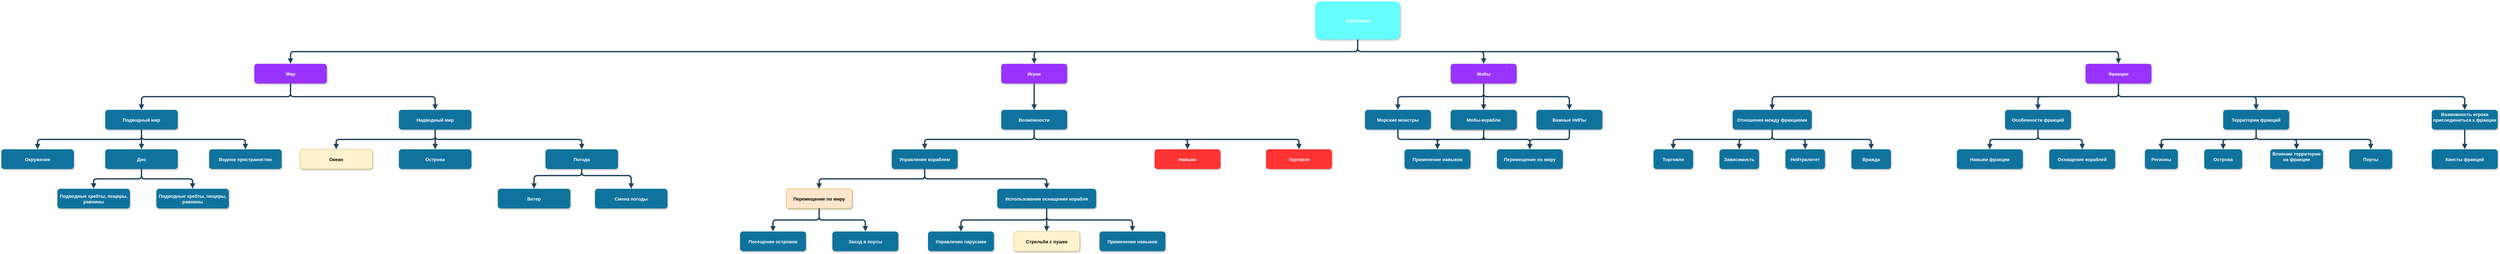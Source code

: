 <mxfile version="10.8.9" type="device"><diagram name="Page-1" id="97916047-d0de-89f5-080d-49f4d83e522f"><mxGraphModel dx="5156" dy="1134" grid="1" gridSize="10" guides="1" tooltips="1" connect="1" arrows="1" fold="1" page="1" pageScale="1.5" pageWidth="1169" pageHeight="827" background="#ffffff" math="0" shadow="0"><root><mxCell id="0"/><mxCell id="1" parent="0"/><mxCell id="2" value="Кораблики" style="rounded=1;fillColor=#66FFFF;strokeColor=none;shadow=1;gradientColor=none;fontStyle=1;fontColor=#FFFFFF;fontSize=14;" parent="1" vertex="1"><mxGeometry x="1624" y="150" width="258" height="116" as="geometry"/></mxCell><mxCell id="3" value="Мир" style="rounded=1;fillColor=#9933FF;strokeColor=none;shadow=1;gradientColor=none;fontStyle=1;fontColor=#FFFFFF;fontSize=14;" parent="1" vertex="1"><mxGeometry x="-1593" y="340" width="220" height="60" as="geometry"/></mxCell><mxCell id="29" value="" style="edgeStyle=elbowEdgeStyle;elbow=vertical;strokeWidth=4;endArrow=block;endFill=1;fontStyle=1;strokeColor=#23445D;" parent="1" source="2" target="3" edge="1"><mxGeometry x="22" y="165.5" width="100" height="100" as="geometry"><mxPoint x="22" y="265.5" as="sourcePoint"/><mxPoint x="122" y="165.5" as="targetPoint"/></mxGeometry></mxCell><mxCell id="tmNANaz0rcg3MCQRYAht-57" value="Острова" style="rounded=1;fillColor=#10739E;strokeColor=none;shadow=1;gradientColor=none;fontStyle=1;fontColor=#FFFFFF;fontSize=14;" parent="1" vertex="1"><mxGeometry x="-1154.5" y="600" width="220" height="60" as="geometry"/></mxCell><mxCell id="tmNANaz0rcg3MCQRYAht-59" value="" style="edgeStyle=elbowEdgeStyle;elbow=vertical;strokeWidth=4;endArrow=block;endFill=1;fontStyle=1;strokeColor=#23445D;entryX=0.5;entryY=0;entryDx=0;entryDy=0;exitX=0.5;exitY=1;exitDx=0;exitDy=0;" parent="1" source="3" target="tmNANaz0rcg3MCQRYAht-60" edge="1"><mxGeometry x="-1714.5" y="95.5" width="100" height="100" as="geometry"><mxPoint x="-964.5" y="195.5" as="sourcePoint"/><mxPoint x="-1484.765" y="480.294" as="targetPoint"/></mxGeometry></mxCell><mxCell id="tmNANaz0rcg3MCQRYAht-60" value="Подводный мир" style="rounded=1;fillColor=#10739E;strokeColor=none;shadow=1;gradientColor=none;fontStyle=1;fontColor=#FFFFFF;fontSize=14;" parent="1" vertex="1"><mxGeometry x="-2045" y="480" width="220" height="60" as="geometry"/></mxCell><mxCell id="tmNANaz0rcg3MCQRYAht-61" value="Надводный мир" style="rounded=1;fillColor=#10739E;strokeColor=none;shadow=1;gradientColor=none;fontStyle=1;fontColor=#FFFFFF;fontSize=14;" parent="1" vertex="1"><mxGeometry x="-1154.5" y="480" width="220" height="60" as="geometry"/></mxCell><mxCell id="tmNANaz0rcg3MCQRYAht-62" value="" style="edgeStyle=elbowEdgeStyle;elbow=vertical;strokeWidth=4;endArrow=block;endFill=1;fontStyle=1;strokeColor=#23445D;entryX=0.5;entryY=0;entryDx=0;entryDy=0;exitX=0.5;exitY=1;exitDx=0;exitDy=0;" parent="1" source="3" target="tmNANaz0rcg3MCQRYAht-61" edge="1"><mxGeometry x="-1704.5" y="105.5" width="100" height="100" as="geometry"><mxPoint x="-1024.176" y="415" as="sourcePoint"/><mxPoint x="-1484.176" y="490.294" as="targetPoint"/></mxGeometry></mxCell><mxCell id="tmNANaz0rcg3MCQRYAht-63" value="" style="edgeStyle=elbowEdgeStyle;elbow=vertical;strokeWidth=4;endArrow=block;endFill=1;fontStyle=1;strokeColor=#23445D;entryX=0.5;entryY=0;entryDx=0;entryDy=0;exitX=0.5;exitY=1;exitDx=0;exitDy=0;" parent="1" source="tmNANaz0rcg3MCQRYAht-61" target="tmNANaz0rcg3MCQRYAht-57" edge="1"><mxGeometry x="-1694.5" y="115.5" width="100" height="100" as="geometry"><mxPoint x="-1204.5" y="540" as="sourcePoint"/><mxPoint x="-1474.176" y="500.294" as="targetPoint"/></mxGeometry></mxCell><mxCell id="tmNANaz0rcg3MCQRYAht-64" value="" style="edgeStyle=elbowEdgeStyle;elbow=vertical;strokeWidth=4;endArrow=block;endFill=1;fontStyle=1;strokeColor=#23445D;entryX=0.5;entryY=0;entryDx=0;entryDy=0;exitX=0.5;exitY=1;exitDx=0;exitDy=0;" parent="1" source="tmNANaz0rcg3MCQRYAht-61" target="tmNANaz0rcg3MCQRYAht-65" edge="1"><mxGeometry x="-1694.5" y="115.5" width="100" height="100" as="geometry"><mxPoint x="-1204.5" y="540" as="sourcePoint"/><mxPoint x="-1424.5" y="570" as="targetPoint"/></mxGeometry></mxCell><mxCell id="tmNANaz0rcg3MCQRYAht-65" value="Океан" style="rounded=1;fillColor=#fff2cc;strokeColor=#d6b656;shadow=1;fontStyle=1;fontSize=14;" parent="1" vertex="1"><mxGeometry x="-1454.5" y="600" width="220" height="60" as="geometry"/></mxCell><mxCell id="tmNANaz0rcg3MCQRYAht-66" value="Дно" style="rounded=1;fillColor=#10739E;strokeColor=none;shadow=1;gradientColor=none;fontStyle=1;fontColor=#FFFFFF;fontSize=14;" parent="1" vertex="1"><mxGeometry x="-2045" y="600" width="220" height="60" as="geometry"/></mxCell><mxCell id="tmNANaz0rcg3MCQRYAht-68" value="" style="edgeStyle=elbowEdgeStyle;elbow=vertical;strokeWidth=4;endArrow=block;endFill=1;fontStyle=1;strokeColor=#23445D;entryX=0.5;entryY=0;entryDx=0;entryDy=0;exitX=0.5;exitY=1;exitDx=0;exitDy=0;" parent="1" source="tmNANaz0rcg3MCQRYAht-60" target="tmNANaz0rcg3MCQRYAht-66" edge="1"><mxGeometry x="-2131" y="110.5" width="100" height="100" as="geometry"><mxPoint x="-1781" y="540" as="sourcePoint"/><mxPoint x="-1780.643" y="595.286" as="targetPoint"/></mxGeometry></mxCell><mxCell id="tmNANaz0rcg3MCQRYAht-70" value="Водное пространоство" style="rounded=1;fillColor=#10739E;strokeColor=none;shadow=1;gradientColor=none;fontStyle=1;fontColor=#FFFFFF;fontSize=14;" parent="1" vertex="1"><mxGeometry x="-1730" y="600" width="220" height="60" as="geometry"/></mxCell><mxCell id="tmNANaz0rcg3MCQRYAht-71" value="" style="edgeStyle=elbowEdgeStyle;elbow=vertical;strokeWidth=4;endArrow=block;endFill=1;fontStyle=1;strokeColor=#23445D;entryX=0.5;entryY=0;entryDx=0;entryDy=0;exitX=0.5;exitY=1;exitDx=0;exitDy=0;" parent="1" source="tmNANaz0rcg3MCQRYAht-60" target="tmNANaz0rcg3MCQRYAht-70" edge="1"><mxGeometry x="-1841" y="120.5" width="100" height="100" as="geometry"><mxPoint x="-1770" y="540" as="sourcePoint"/><mxPoint x="-1490.643" y="605.286" as="targetPoint"/></mxGeometry></mxCell><mxCell id="tmNANaz0rcg3MCQRYAht-72" value="Окружение" style="rounded=1;fillColor=#10739E;strokeColor=none;shadow=1;gradientColor=none;fontStyle=1;fontColor=#FFFFFF;fontSize=14;" parent="1" vertex="1"><mxGeometry x="-2360" y="600" width="220" height="60" as="geometry"/></mxCell><mxCell id="tmNANaz0rcg3MCQRYAht-73" value="" style="edgeStyle=elbowEdgeStyle;elbow=vertical;strokeWidth=4;endArrow=block;endFill=1;fontStyle=1;strokeColor=#23445D;entryX=0.5;entryY=0;entryDx=0;entryDy=0;exitX=0.5;exitY=1;exitDx=0;exitDy=0;" parent="1" source="tmNANaz0rcg3MCQRYAht-60" target="tmNANaz0rcg3MCQRYAht-72" edge="1"><mxGeometry x="-2471" y="110.5" width="100" height="100" as="geometry"><mxPoint x="-2109.5" y="540" as="sourcePoint"/><mxPoint x="-2120.643" y="595.286" as="targetPoint"/></mxGeometry></mxCell><mxCell id="tmNANaz0rcg3MCQRYAht-74" value="&#10;Подводные хребты, пещеры, &#10;равнины&#10;" style="rounded=1;fillColor=#10739E;strokeColor=none;shadow=1;gradientColor=none;fontStyle=1;fontColor=#FFFFFF;fontSize=14;" parent="1" vertex="1"><mxGeometry x="-2190" y="720" width="220" height="60" as="geometry"/></mxCell><mxCell id="tmNANaz0rcg3MCQRYAht-75" value="" style="edgeStyle=elbowEdgeStyle;elbow=vertical;strokeWidth=4;endArrow=block;endFill=1;fontStyle=1;strokeColor=#23445D;entryX=0.5;entryY=0;entryDx=0;entryDy=0;exitX=0.5;exitY=1;exitDx=0;exitDy=0;" parent="1" source="tmNANaz0rcg3MCQRYAht-66" target="tmNANaz0rcg3MCQRYAht-74" edge="1"><mxGeometry x="-2251" y="281" width="100" height="100" as="geometry"><mxPoint x="-1889.667" y="710.167" as="sourcePoint"/><mxPoint x="-1900.643" y="765.786" as="targetPoint"/></mxGeometry></mxCell><mxCell id="M_4XdO7zj2AlP0j6ak5I-36" value="Погода" style="rounded=1;fillColor=#10739E;strokeColor=none;shadow=1;gradientColor=none;fontStyle=1;fontColor=#FFFFFF;fontSize=14;" parent="1" vertex="1"><mxGeometry x="-710" y="600" width="220" height="60" as="geometry"/></mxCell><mxCell id="M_4XdO7zj2AlP0j6ak5I-37" value="" style="edgeStyle=elbowEdgeStyle;elbow=vertical;strokeWidth=4;endArrow=block;endFill=1;fontStyle=1;strokeColor=#23445D;exitX=0.5;exitY=1;exitDx=0;exitDy=0;entryX=0.5;entryY=0;entryDx=0;entryDy=0;" parent="1" source="tmNANaz0rcg3MCQRYAht-61" target="M_4XdO7zj2AlP0j6ak5I-36" edge="1"><mxGeometry x="-1025.5" y="-29.5" width="100" height="100" as="geometry"><mxPoint x="-1034.5" y="410" as="sourcePoint"/><mxPoint x="-694.5" y="570" as="targetPoint"/><Array as="points"><mxPoint x="-724.5" y="570"/></Array></mxGeometry></mxCell><mxCell id="M_4XdO7zj2AlP0j6ak5I-38" value="&#10;Подводные хребты, пещеры, &#10;равнины&#10;" style="rounded=1;fillColor=#10739E;strokeColor=none;shadow=1;gradientColor=none;fontStyle=1;fontColor=#FFFFFF;fontSize=14;" parent="1" vertex="1"><mxGeometry x="-1890" y="720" width="220" height="60" as="geometry"/></mxCell><mxCell id="M_4XdO7zj2AlP0j6ak5I-39" value="" style="edgeStyle=elbowEdgeStyle;elbow=vertical;strokeWidth=4;endArrow=block;endFill=1;fontStyle=1;strokeColor=#23445D;entryX=0.5;entryY=0;entryDx=0;entryDy=0;exitX=0.5;exitY=1;exitDx=0;exitDy=0;" parent="1" source="tmNANaz0rcg3MCQRYAht-66" target="M_4XdO7zj2AlP0j6ak5I-38" edge="1"><mxGeometry x="-2241" y="291" width="100" height="100" as="geometry"><mxPoint x="-1924.672" y="670.276" as="sourcePoint"/><mxPoint x="-2070.19" y="730.276" as="targetPoint"/></mxGeometry></mxCell><mxCell id="M_4XdO7zj2AlP0j6ak5I-41" value="Игрок" style="rounded=1;fillColor=#9933FF;strokeColor=none;shadow=1;gradientColor=none;fontStyle=1;fontColor=#FFFFFF;fontSize=14;" parent="1" vertex="1"><mxGeometry x="672" y="340" width="200" height="60" as="geometry"/></mxCell><mxCell id="M_4XdO7zj2AlP0j6ak5I-42" value="" style="edgeStyle=elbowEdgeStyle;elbow=vertical;strokeWidth=4;endArrow=block;endFill=1;fontStyle=1;strokeColor=#23445D;exitX=0.5;exitY=1;exitDx=0;exitDy=0;entryX=0.5;entryY=0;entryDx=0;entryDy=0;" parent="1" source="2" target="M_4XdO7zj2AlP0j6ak5I-41" edge="1"><mxGeometry x="450" y="-141.5" width="100" height="100" as="geometry"><mxPoint x="800.5" y="278" as="sourcePoint"/><mxPoint x="800" y="358" as="targetPoint"/></mxGeometry></mxCell><mxCell id="M_4XdO7zj2AlP0j6ak5I-43" value="Возможности" style="rounded=1;fillColor=#10739E;strokeColor=none;shadow=1;gradientColor=none;fontStyle=1;fontColor=#FFFFFF;fontSize=14;" parent="1" vertex="1"><mxGeometry x="672" y="480" width="200" height="60" as="geometry"/></mxCell><mxCell id="M_4XdO7zj2AlP0j6ak5I-44" value="" style="edgeStyle=elbowEdgeStyle;elbow=vertical;strokeWidth=4;endArrow=block;endFill=1;fontStyle=1;strokeColor=#23445D;exitX=0.5;exitY=1;exitDx=0;exitDy=0;entryX=0.5;entryY=0;entryDx=0;entryDy=0;" parent="1" source="M_4XdO7zj2AlP0j6ak5I-41" target="M_4XdO7zj2AlP0j6ak5I-43" edge="1"><mxGeometry x="420.5" y="30.5" width="100" height="100" as="geometry"><mxPoint x="771" y="450" as="sourcePoint"/><mxPoint x="770.5" y="530" as="targetPoint"/></mxGeometry></mxCell><mxCell id="M_4XdO7zj2AlP0j6ak5I-45" value="Управление кораблем" style="rounded=1;fillColor=#10739E;strokeColor=none;shadow=1;gradientColor=none;fontStyle=1;fontColor=#FFFFFF;fontSize=14;" parent="1" vertex="1"><mxGeometry x="340" y="600" width="200" height="60" as="geometry"/></mxCell><mxCell id="M_4XdO7zj2AlP0j6ak5I-46" value="" style="edgeStyle=elbowEdgeStyle;elbow=vertical;strokeWidth=4;endArrow=block;endFill=1;fontStyle=1;strokeColor=#23445D;exitX=0.5;exitY=1;exitDx=0;exitDy=0;entryX=0.5;entryY=0;entryDx=0;entryDy=0;" parent="1" source="M_4XdO7zj2AlP0j6ak5I-43" target="M_4XdO7zj2AlP0j6ak5I-45" edge="1"><mxGeometry x="430.5" y="40.5" width="100" height="100" as="geometry"><mxPoint x="782.029" y="410.118" as="sourcePoint"/><mxPoint x="482.029" y="490.118" as="targetPoint"/></mxGeometry></mxCell><mxCell id="M_4XdO7zj2AlP0j6ak5I-47" value="Перемещение по миру" style="rounded=1;fillColor=#ffe6cc;strokeColor=#d79b00;shadow=1;fontStyle=1;fontSize=14;" parent="1" vertex="1"><mxGeometry x="20" y="720" width="200" height="60" as="geometry"/></mxCell><mxCell id="M_4XdO7zj2AlP0j6ak5I-48" value="" style="edgeStyle=elbowEdgeStyle;elbow=vertical;strokeWidth=4;endArrow=block;endFill=1;fontStyle=1;strokeColor=#23445D;exitX=0.5;exitY=1;exitDx=0;exitDy=0;entryX=0.5;entryY=0;entryDx=0;entryDy=0;" parent="1" source="M_4XdO7zj2AlP0j6ak5I-45" target="M_4XdO7zj2AlP0j6ak5I-47" edge="1"><mxGeometry x="440.5" y="50.5" width="100" height="100" as="geometry"><mxPoint x="482.029" y="550.118" as="sourcePoint"/><mxPoint x="482.029" y="610.118" as="targetPoint"/></mxGeometry></mxCell><mxCell id="M_4XdO7zj2AlP0j6ak5I-49" value="" style="edgeStyle=elbowEdgeStyle;elbow=vertical;strokeWidth=4;endArrow=block;endFill=1;fontStyle=1;strokeColor=#23445D;exitX=0.5;exitY=1;exitDx=0;exitDy=0;entryX=0.5;entryY=0;entryDx=0;entryDy=0;" parent="1" source="M_4XdO7zj2AlP0j6ak5I-45" target="M_4XdO7zj2AlP0j6ak5I-50" edge="1"><mxGeometry x="727.5" y="20.5" width="100" height="100" as="geometry"><mxPoint x="759.5" y="630" as="sourcePoint"/><mxPoint x="759.5" y="690" as="targetPoint"/></mxGeometry></mxCell><mxCell id="M_4XdO7zj2AlP0j6ak5I-50" value="Использование оснащения корабля" style="rounded=1;fillColor=#10739E;strokeColor=none;shadow=1;gradientColor=none;fontStyle=1;fontColor=#FFFFFF;fontSize=14;" parent="1" vertex="1"><mxGeometry x="660" y="720" width="300" height="60" as="geometry"/></mxCell><mxCell id="M_4XdO7zj2AlP0j6ak5I-51" value="Стрельба с пушек" style="rounded=1;fillColor=#fff2cc;strokeColor=#d6b656;shadow=1;fontStyle=1;fontSize=14;" parent="1" vertex="1"><mxGeometry x="710" y="850" width="200" height="60" as="geometry"/></mxCell><mxCell id="M_4XdO7zj2AlP0j6ak5I-52" value="" style="edgeStyle=elbowEdgeStyle;elbow=vertical;strokeWidth=4;endArrow=block;endFill=1;fontStyle=1;strokeColor=#23445D;exitX=0.5;exitY=1;exitDx=0;exitDy=0;entryX=0.5;entryY=0;entryDx=0;entryDy=0;" parent="1" source="M_4XdO7zj2AlP0j6ak5I-50" target="M_4XdO7zj2AlP0j6ak5I-51" edge="1"><mxGeometry x="768.5" y="170" width="100" height="100" as="geometry"><mxPoint x="799.879" y="779.776" as="sourcePoint"/><mxPoint x="799.879" y="839.776" as="targetPoint"/></mxGeometry></mxCell><mxCell id="M_4XdO7zj2AlP0j6ak5I-53" value="Управление парусами" style="rounded=1;fillColor=#10739E;strokeColor=none;shadow=1;gradientColor=none;fontStyle=1;fontColor=#FFFFFF;fontSize=14;" parent="1" vertex="1"><mxGeometry x="450" y="850" width="200" height="60" as="geometry"/></mxCell><mxCell id="M_4XdO7zj2AlP0j6ak5I-54" value="Применение навыков" style="rounded=1;fillColor=#10739E;strokeColor=none;shadow=1;gradientColor=none;fontStyle=1;fontColor=#FFFFFF;fontSize=14;" parent="1" vertex="1"><mxGeometry x="970" y="850" width="200" height="60" as="geometry"/></mxCell><mxCell id="M_4XdO7zj2AlP0j6ak5I-55" value="" style="edgeStyle=elbowEdgeStyle;elbow=vertical;strokeWidth=4;endArrow=block;endFill=1;fontStyle=1;strokeColor=#23445D;exitX=0.5;exitY=1;exitDx=0;exitDy=0;entryX=0.5;entryY=0;entryDx=0;entryDy=0;" parent="1" source="M_4XdO7zj2AlP0j6ak5I-50" target="M_4XdO7zj2AlP0j6ak5I-53" edge="1"><mxGeometry x="638" y="180" width="100" height="100" as="geometry"><mxPoint x="680" y="790" as="sourcePoint"/><mxPoint x="680" y="860" as="targetPoint"/></mxGeometry></mxCell><mxCell id="M_4XdO7zj2AlP0j6ak5I-56" value="" style="edgeStyle=elbowEdgeStyle;elbow=vertical;strokeWidth=4;endArrow=block;endFill=1;fontStyle=1;strokeColor=#23445D;exitX=0.5;exitY=1;exitDx=0;exitDy=0;entryX=0.5;entryY=0;entryDx=0;entryDy=0;" parent="1" source="M_4XdO7zj2AlP0j6ak5I-50" target="M_4XdO7zj2AlP0j6ak5I-54" edge="1"><mxGeometry x="648" y="190" width="100" height="100" as="geometry"><mxPoint x="820.5" y="790" as="sourcePoint"/><mxPoint x="560.5" y="860" as="targetPoint"/></mxGeometry></mxCell><mxCell id="M_4XdO7zj2AlP0j6ak5I-57" value="Посещение островов" style="rounded=1;fillColor=#10739E;strokeColor=none;shadow=1;gradientColor=none;fontStyle=1;fontColor=#FFFFFF;fontSize=14;" parent="1" vertex="1"><mxGeometry x="-120" y="850" width="200" height="60" as="geometry"/></mxCell><mxCell id="M_4XdO7zj2AlP0j6ak5I-58" value="Заход в порты" style="rounded=1;fillColor=#10739E;strokeColor=none;shadow=1;gradientColor=none;fontStyle=1;fontColor=#FFFFFF;fontSize=14;" parent="1" vertex="1"><mxGeometry x="160" y="850" width="200" height="60" as="geometry"/></mxCell><mxCell id="M_4XdO7zj2AlP0j6ak5I-59" value="" style="edgeStyle=elbowEdgeStyle;elbow=vertical;strokeWidth=4;endArrow=block;endFill=1;fontStyle=1;strokeColor=#23445D;exitX=0.5;exitY=1;exitDx=0;exitDy=0;entryX=0.5;entryY=0;entryDx=0;entryDy=0;" parent="1" source="M_4XdO7zj2AlP0j6ak5I-47" target="M_4XdO7zj2AlP0j6ak5I-57" edge="1"><mxGeometry x="-32.5" y="180.5" width="100" height="100" as="geometry"><mxPoint x="139.833" y="780.167" as="sourcePoint"/><mxPoint x="-120.167" y="850.167" as="targetPoint"/></mxGeometry></mxCell><mxCell id="M_4XdO7zj2AlP0j6ak5I-60" value="" style="edgeStyle=elbowEdgeStyle;elbow=vertical;strokeWidth=4;endArrow=block;endFill=1;fontStyle=1;strokeColor=#23445D;exitX=0.5;exitY=1;exitDx=0;exitDy=0;entryX=0.5;entryY=0;entryDx=0;entryDy=0;" parent="1" source="M_4XdO7zj2AlP0j6ak5I-47" target="M_4XdO7zj2AlP0j6ak5I-58" edge="1"><mxGeometry x="-22.5" y="190.5" width="100" height="100" as="geometry"><mxPoint x="130.333" y="789.667" as="sourcePoint"/><mxPoint x="-9.667" y="859.667" as="targetPoint"/></mxGeometry></mxCell><mxCell id="M_4XdO7zj2AlP0j6ak5I-61" value="Навыки" style="rounded=1;fillColor=#FF3333;strokeColor=none;shadow=1;gradientColor=none;fontStyle=1;fontColor=#FFFFFF;fontSize=14;" parent="1" vertex="1"><mxGeometry x="1137" y="600" width="200" height="60" as="geometry"/></mxCell><mxCell id="M_4XdO7zj2AlP0j6ak5I-62" value="" style="edgeStyle=elbowEdgeStyle;elbow=vertical;strokeWidth=4;endArrow=block;endFill=1;fontStyle=1;strokeColor=#23445D;entryX=0.5;entryY=0;entryDx=0;entryDy=0;exitX=0.5;exitY=1;exitDx=0;exitDy=0;" parent="1" source="M_4XdO7zj2AlP0j6ak5I-43" target="M_4XdO7zj2AlP0j6ak5I-61" edge="1"><mxGeometry x="430.5" y="40.5" width="100" height="100" as="geometry"><mxPoint x="770" y="400" as="sourcePoint"/><mxPoint x="1110" y="450" as="targetPoint"/></mxGeometry></mxCell><mxCell id="M_4XdO7zj2AlP0j6ak5I-63" value="Мобы" style="rounded=1;fillColor=#9933FF;strokeColor=none;shadow=1;gradientColor=none;fontStyle=1;fontColor=#FFFFFF;fontSize=14;" parent="1" vertex="1"><mxGeometry x="2035" y="340" width="200" height="60" as="geometry"/></mxCell><mxCell id="M_4XdO7zj2AlP0j6ak5I-67" value="Мобы" style="rounded=1;fillColor=#10739E;strokeColor=none;shadow=1;gradientColor=none;fontStyle=1;fontColor=#FFFFFF;fontSize=14;" parent="1" vertex="1"><mxGeometry x="2035" y="480" width="200" height="60" as="geometry"/></mxCell><mxCell id="M_4XdO7zj2AlP0j6ak5I-64" value="" style="edgeStyle=elbowEdgeStyle;elbow=vertical;strokeWidth=4;endArrow=block;endFill=1;fontStyle=1;strokeColor=#23445D;exitX=0.5;exitY=1;exitDx=0;exitDy=0;entryX=0.5;entryY=0;entryDx=0;entryDy=0;" parent="1" source="2" target="M_4XdO7zj2AlP0j6ak5I-63" edge="1"><mxGeometry x="1040" y="-89.5" width="100" height="100" as="geometry"><mxPoint x="1390.5" y="330" as="sourcePoint"/><mxPoint x="1390" y="410" as="targetPoint"/></mxGeometry></mxCell><mxCell id="M_4XdO7zj2AlP0j6ak5I-65" value="Мобы-корабли" style="rounded=1;fillColor=#10739E;strokeColor=none;shadow=1;gradientColor=none;fontStyle=1;fontColor=#FFFFFF;fontSize=14;" parent="1" vertex="1"><mxGeometry x="2035" y="480" width="200" height="60" as="geometry"/></mxCell><mxCell id="M_4XdO7zj2AlP0j6ak5I-66" value="" style="edgeStyle=elbowEdgeStyle;elbow=vertical;strokeWidth=4;endArrow=block;endFill=1;fontStyle=1;strokeColor=#23445D;entryX=0.5;entryY=0;entryDx=0;entryDy=0;exitX=0.5;exitY=1;exitDx=0;exitDy=0;" parent="1" source="M_4XdO7zj2AlP0j6ak5I-63" target="M_4XdO7zj2AlP0j6ak5I-65" edge="1"><mxGeometry x="1784" y="-19.5" width="100" height="100" as="geometry"><mxPoint x="2185" y="430" as="sourcePoint"/><mxPoint x="2134" y="480" as="targetPoint"/></mxGeometry></mxCell><mxCell id="M_4XdO7zj2AlP0j6ak5I-69" value="Морские монстры" style="rounded=1;fillColor=#10739E;strokeColor=none;shadow=1;gradientColor=none;fontStyle=1;fontColor=#FFFFFF;fontSize=14;" parent="1" vertex="1"><mxGeometry x="1775" y="480" width="200" height="60" as="geometry"/></mxCell><mxCell id="M_4XdO7zj2AlP0j6ak5I-70" value="" style="edgeStyle=elbowEdgeStyle;elbow=vertical;strokeWidth=4;endArrow=block;endFill=1;fontStyle=1;strokeColor=#23445D;entryX=0.5;entryY=0;entryDx=0;entryDy=0;exitX=0.5;exitY=1;exitDx=0;exitDy=0;" parent="1" source="M_4XdO7zj2AlP0j6ak5I-63" target="M_4XdO7zj2AlP0j6ak5I-69" edge="1"><mxGeometry x="1794" y="-9.5" width="100" height="100" as="geometry"><mxPoint x="2145.5" y="410" as="sourcePoint"/><mxPoint x="2145.5" y="490" as="targetPoint"/></mxGeometry></mxCell><mxCell id="M_4XdO7zj2AlP0j6ak5I-71" value="Важные НИПы" style="rounded=1;fillColor=#10739E;strokeColor=none;shadow=1;gradientColor=none;fontStyle=1;fontColor=#FFFFFF;fontSize=14;" parent="1" vertex="1"><mxGeometry x="2295" y="480" width="200" height="60" as="geometry"/></mxCell><mxCell id="M_4XdO7zj2AlP0j6ak5I-72" value="" style="edgeStyle=elbowEdgeStyle;elbow=vertical;strokeWidth=4;endArrow=block;endFill=1;fontStyle=1;strokeColor=#23445D;entryX=0.5;entryY=0;entryDx=0;entryDy=0;exitX=0.5;exitY=1;exitDx=0;exitDy=0;" parent="1" source="M_4XdO7zj2AlP0j6ak5I-63" target="M_4XdO7zj2AlP0j6ak5I-71" edge="1"><mxGeometry x="1794" y="-9.5" width="100" height="100" as="geometry"><mxPoint x="2145.5" y="410" as="sourcePoint"/><mxPoint x="2145.5" y="490" as="targetPoint"/></mxGeometry></mxCell><mxCell id="M_4XdO7zj2AlP0j6ak5I-76" value="Перемещение по миру" style="rounded=1;fillColor=#10739E;strokeColor=none;shadow=1;gradientColor=none;fontStyle=1;fontColor=#FFFFFF;fontSize=14;" parent="1" vertex="1"><mxGeometry x="2175" y="600" width="200" height="60" as="geometry"/></mxCell><mxCell id="M_4XdO7zj2AlP0j6ak5I-77" value="" style="edgeStyle=elbowEdgeStyle;elbow=vertical;strokeWidth=4;endArrow=block;endFill=1;fontStyle=1;strokeColor=#23445D;entryX=0.5;entryY=0;entryDx=0;entryDy=0;exitX=0.5;exitY=1;exitDx=0;exitDy=0;" parent="1" source="M_4XdO7zj2AlP0j6ak5I-65" target="M_4XdO7zj2AlP0j6ak5I-76" edge="1"><mxGeometry x="1763.5" y="141" width="100" height="100" as="geometry"><mxPoint x="2114.833" y="560.167" as="sourcePoint"/><mxPoint x="2114.833" y="640.167" as="targetPoint"/></mxGeometry></mxCell><mxCell id="M_4XdO7zj2AlP0j6ak5I-78" value="" style="edgeStyle=elbowEdgeStyle;elbow=vertical;strokeWidth=4;endArrow=block;endFill=1;fontStyle=1;strokeColor=#23445D;entryX=0.5;entryY=0;entryDx=0;entryDy=0;" parent="1" source="M_4XdO7zj2AlP0j6ak5I-71" target="M_4XdO7zj2AlP0j6ak5I-76" edge="1"><mxGeometry x="1773.5" y="151" width="100" height="100" as="geometry"><mxPoint x="2145.333" y="549.667" as="sourcePoint"/><mxPoint x="2275.333" y="609.667" as="targetPoint"/></mxGeometry></mxCell><mxCell id="M_4XdO7zj2AlP0j6ak5I-80" value="Применение навыков" style="rounded=1;fillColor=#10739E;strokeColor=none;shadow=1;gradientColor=none;fontStyle=1;fontColor=#FFFFFF;fontSize=14;" parent="1" vertex="1"><mxGeometry x="1895" y="600" width="200" height="60" as="geometry"/></mxCell><mxCell id="M_4XdO7zj2AlP0j6ak5I-81" value="" style="edgeStyle=elbowEdgeStyle;elbow=vertical;strokeWidth=4;endArrow=block;endFill=1;fontStyle=1;strokeColor=#23445D;entryX=0.5;entryY=0;entryDx=0;entryDy=0;exitX=0.5;exitY=1;exitDx=0;exitDy=0;" parent="1" source="M_4XdO7zj2AlP0j6ak5I-69" target="M_4XdO7zj2AlP0j6ak5I-80" edge="1"><mxGeometry x="1773.5" y="151" width="100" height="100" as="geometry"><mxPoint x="2145.333" y="549.667" as="sourcePoint"/><mxPoint x="2275.333" y="609.667" as="targetPoint"/></mxGeometry></mxCell><mxCell id="M_4XdO7zj2AlP0j6ak5I-82" value="" style="edgeStyle=elbowEdgeStyle;elbow=vertical;strokeWidth=4;endArrow=block;endFill=1;fontStyle=1;strokeColor=#23445D;exitX=0.5;exitY=1;exitDx=0;exitDy=0;entryX=0.5;entryY=0;entryDx=0;entryDy=0;" parent="1" source="M_4XdO7zj2AlP0j6ak5I-69" target="M_4XdO7zj2AlP0j6ak5I-76" edge="1"><mxGeometry x="1783.5" y="161" width="100" height="100" as="geometry"><mxPoint x="1785.333" y="549.667" as="sourcePoint"/><mxPoint x="1635" y="600.0" as="targetPoint"/></mxGeometry></mxCell><mxCell id="M_4XdO7zj2AlP0j6ak5I-83" value="Фракции" style="rounded=1;fillColor=#9933FF;strokeColor=none;shadow=1;gradientColor=none;fontStyle=1;fontColor=#FFFFFF;fontSize=14;" parent="1" vertex="1"><mxGeometry x="3960" y="340" width="200" height="60" as="geometry"/></mxCell><mxCell id="M_4XdO7zj2AlP0j6ak5I-84" value="Особенности фракций" style="rounded=1;fillColor=#10739E;strokeColor=none;shadow=1;gradientColor=none;fontStyle=1;fontColor=#FFFFFF;fontSize=14;" parent="1" vertex="1"><mxGeometry x="3716" y="480" width="200" height="60" as="geometry"/></mxCell><mxCell id="M_4XdO7zj2AlP0j6ak5I-85" value="" style="edgeStyle=elbowEdgeStyle;elbow=vertical;strokeWidth=4;endArrow=block;endFill=1;fontStyle=1;strokeColor=#23445D;entryX=0.5;entryY=0;entryDx=0;entryDy=0;exitX=0.5;exitY=1;exitDx=0;exitDy=0;" parent="1" source="M_4XdO7zj2AlP0j6ak5I-83" target="M_4XdO7zj2AlP0j6ak5I-84" edge="1"><mxGeometry x="3208.5" width="100" height="100" as="geometry"><mxPoint x="3549.857" y="409.786" as="sourcePoint"/><mxPoint x="3809.857" y="489.786" as="targetPoint"/></mxGeometry></mxCell><mxCell id="M_4XdO7zj2AlP0j6ak5I-86" value="Отношения между фракциями" style="rounded=1;fillColor=#10739E;strokeColor=none;shadow=1;gradientColor=none;fontStyle=1;fontColor=#FFFFFF;fontSize=14;" parent="1" vertex="1"><mxGeometry x="2890" y="480" width="240" height="60" as="geometry"/></mxCell><mxCell id="M_4XdO7zj2AlP0j6ak5I-87" value="" style="edgeStyle=elbowEdgeStyle;elbow=vertical;strokeWidth=4;endArrow=block;endFill=1;fontStyle=1;strokeColor=#23445D;entryX=0.5;entryY=0;entryDx=0;entryDy=0;exitX=0.5;exitY=1;exitDx=0;exitDy=0;" parent="1" source="M_4XdO7zj2AlP0j6ak5I-83" target="M_4XdO7zj2AlP0j6ak5I-86" edge="1"><mxGeometry x="3128" y="10.5" width="100" height="100" as="geometry"><mxPoint x="3529.833" y="410.167" as="sourcePoint"/><mxPoint x="3529.833" y="490.167" as="targetPoint"/></mxGeometry></mxCell><mxCell id="M_4XdO7zj2AlP0j6ak5I-88" value="Территории фракций" style="rounded=1;fillColor=#10739E;strokeColor=none;shadow=1;gradientColor=none;fontStyle=1;fontColor=#FFFFFF;fontSize=14;" parent="1" vertex="1"><mxGeometry x="4377.5" y="480" width="200" height="60" as="geometry"/></mxCell><mxCell id="M_4XdO7zj2AlP0j6ak5I-89" value="" style="edgeStyle=elbowEdgeStyle;elbow=vertical;strokeWidth=4;endArrow=block;endFill=1;fontStyle=1;strokeColor=#23445D;entryX=0.5;entryY=0;entryDx=0;entryDy=0;exitX=0.5;exitY=1;exitDx=0;exitDy=0;" parent="1" source="M_4XdO7zj2AlP0j6ak5I-83" target="M_4XdO7zj2AlP0j6ak5I-88" edge="1"><mxGeometry x="3528.5" y="10" width="100" height="100" as="geometry"><mxPoint x="3930.333" y="409.667" as="sourcePoint"/><mxPoint x="3930.333" y="489.667" as="targetPoint"/></mxGeometry></mxCell><mxCell id="M_4XdO7zj2AlP0j6ak5I-90" value="Возможность игрока&#10;присоединиться к фракции&#10;" style="rounded=1;fillColor=#10739E;strokeColor=none;shadow=1;gradientColor=none;fontStyle=1;fontColor=#FFFFFF;fontSize=14;" parent="1" vertex="1"><mxGeometry x="5010" y="480" width="200" height="60" as="geometry"/></mxCell><mxCell id="M_4XdO7zj2AlP0j6ak5I-91" value="" style="edgeStyle=elbowEdgeStyle;elbow=vertical;strokeWidth=4;endArrow=block;endFill=1;fontStyle=1;strokeColor=#23445D;entryX=0.5;entryY=0;entryDx=0;entryDy=0;exitX=0.5;exitY=1;exitDx=0;exitDy=0;" parent="1" source="M_4XdO7zj2AlP0j6ak5I-83" target="M_4XdO7zj2AlP0j6ak5I-90" edge="1"><mxGeometry x="3538.5" y="20" width="100" height="100" as="geometry"><mxPoint x="3930.333" y="409.667" as="sourcePoint"/><mxPoint x="4210.333" y="489.667" as="targetPoint"/></mxGeometry></mxCell><mxCell id="M_4XdO7zj2AlP0j6ak5I-92" value="Вражда" style="rounded=1;fillColor=#10739E;strokeColor=none;shadow=1;gradientColor=none;fontStyle=1;fontColor=#FFFFFF;fontSize=14;" parent="1" vertex="1"><mxGeometry x="3250" y="600" width="120" height="60" as="geometry"/></mxCell><mxCell id="M_4XdO7zj2AlP0j6ak5I-93" value="Торговля" style="rounded=1;fillColor=#10739E;strokeColor=none;shadow=1;gradientColor=none;fontStyle=1;fontColor=#FFFFFF;fontSize=14;" parent="1" vertex="1"><mxGeometry x="2650" y="600" width="120" height="60" as="geometry"/></mxCell><mxCell id="M_4XdO7zj2AlP0j6ak5I-94" value="Нейтралитет" style="rounded=1;fillColor=#10739E;strokeColor=none;shadow=1;gradientColor=none;fontStyle=1;fontColor=#FFFFFF;fontSize=14;" parent="1" vertex="1"><mxGeometry x="3050" y="600" width="120" height="60" as="geometry"/></mxCell><mxCell id="M_4XdO7zj2AlP0j6ak5I-95" value="Зависимость" style="rounded=1;fillColor=#10739E;strokeColor=none;shadow=1;gradientColor=none;fontStyle=1;fontColor=#FFFFFF;fontSize=14;" parent="1" vertex="1"><mxGeometry x="2850" y="600" width="120" height="60" as="geometry"/></mxCell><mxCell id="M_4XdO7zj2AlP0j6ak5I-96" value="" style="edgeStyle=elbowEdgeStyle;elbow=vertical;strokeWidth=4;endArrow=block;endFill=1;fontStyle=1;strokeColor=#23445D;entryX=0.5;entryY=0;entryDx=0;entryDy=0;" parent="1" source="M_4XdO7zj2AlP0j6ak5I-86" target="M_4XdO7zj2AlP0j6ak5I-93" edge="1"><mxGeometry x="2478" y="140" width="100" height="100" as="geometry"><mxPoint x="3019.765" y="540.118" as="sourcePoint"/><mxPoint x="2879.765" y="620.118" as="targetPoint"/></mxGeometry></mxCell><mxCell id="M_4XdO7zj2AlP0j6ak5I-97" value="" style="edgeStyle=elbowEdgeStyle;elbow=vertical;strokeWidth=4;endArrow=block;endFill=1;fontStyle=1;strokeColor=#23445D;entryX=0.5;entryY=0;entryDx=0;entryDy=0;" parent="1" source="M_4XdO7zj2AlP0j6ak5I-86" target="M_4XdO7zj2AlP0j6ak5I-95" edge="1"><mxGeometry x="2488" y="150" width="100" height="100" as="geometry"><mxPoint x="3020" y="550.0" as="sourcePoint"/><mxPoint x="2720.265" y="610.118" as="targetPoint"/></mxGeometry></mxCell><mxCell id="M_4XdO7zj2AlP0j6ak5I-98" value="" style="edgeStyle=elbowEdgeStyle;elbow=vertical;strokeWidth=4;endArrow=block;endFill=1;fontStyle=1;strokeColor=#23445D;entryX=0.5;entryY=0;entryDx=0;entryDy=0;exitX=0.5;exitY=1;exitDx=0;exitDy=0;" parent="1" source="M_4XdO7zj2AlP0j6ak5I-86" target="M_4XdO7zj2AlP0j6ak5I-94" edge="1"><mxGeometry x="2498" y="160" width="100" height="100" as="geometry"><mxPoint x="3020" y="550.0" as="sourcePoint"/><mxPoint x="2920.265" y="610.118" as="targetPoint"/></mxGeometry></mxCell><mxCell id="M_4XdO7zj2AlP0j6ak5I-99" value="" style="edgeStyle=elbowEdgeStyle;elbow=vertical;strokeWidth=4;endArrow=block;endFill=1;fontStyle=1;strokeColor=#23445D;entryX=0.5;entryY=0;entryDx=0;entryDy=0;exitX=0.5;exitY=1;exitDx=0;exitDy=0;" parent="1" source="M_4XdO7zj2AlP0j6ak5I-86" target="M_4XdO7zj2AlP0j6ak5I-92" edge="1"><mxGeometry x="2508" y="170" width="100" height="100" as="geometry"><mxPoint x="3020.265" y="550.118" as="sourcePoint"/><mxPoint x="3120.265" y="610.118" as="targetPoint"/></mxGeometry></mxCell><mxCell id="M_4XdO7zj2AlP0j6ak5I-100" value="Оснащение кораблей" style="rounded=1;fillColor=#10739E;strokeColor=none;shadow=1;gradientColor=none;fontStyle=1;fontColor=#FFFFFF;fontSize=14;" parent="1" vertex="1"><mxGeometry x="3850" y="600" width="200" height="60" as="geometry"/></mxCell><mxCell id="M_4XdO7zj2AlP0j6ak5I-101" value="Навыки фракции" style="rounded=1;fillColor=#10739E;strokeColor=none;shadow=1;gradientColor=none;fontStyle=1;fontColor=#FFFFFF;fontSize=14;" parent="1" vertex="1"><mxGeometry x="3570" y="600" width="200" height="60" as="geometry"/></mxCell><mxCell id="M_4XdO7zj2AlP0j6ak5I-103" value="" style="edgeStyle=elbowEdgeStyle;elbow=vertical;strokeWidth=4;endArrow=block;endFill=1;fontStyle=1;strokeColor=#23445D;entryX=0.5;entryY=0;entryDx=0;entryDy=0;exitX=0.5;exitY=1;exitDx=0;exitDy=0;" parent="1" source="M_4XdO7zj2AlP0j6ak5I-84" target="M_4XdO7zj2AlP0j6ak5I-101" edge="1"><mxGeometry x="3218.5" y="10" width="100" height="100" as="geometry"><mxPoint x="4070.5" y="410" as="sourcePoint"/><mxPoint x="3826.5" y="490" as="targetPoint"/></mxGeometry></mxCell><mxCell id="M_4XdO7zj2AlP0j6ak5I-104" value="" style="edgeStyle=elbowEdgeStyle;elbow=vertical;strokeWidth=4;endArrow=block;endFill=1;fontStyle=1;strokeColor=#23445D;entryX=0.5;entryY=0;entryDx=0;entryDy=0;exitX=0.5;exitY=1;exitDx=0;exitDy=0;" parent="1" source="M_4XdO7zj2AlP0j6ak5I-84" target="M_4XdO7zj2AlP0j6ak5I-100" edge="1"><mxGeometry x="3228.5" y="20" width="100" height="100" as="geometry"><mxPoint x="3826.5" y="550" as="sourcePoint"/><mxPoint x="3680.5" y="610" as="targetPoint"/></mxGeometry></mxCell><mxCell id="M_4XdO7zj2AlP0j6ak5I-106" value="Торговля" style="rounded=1;fillColor=#FF3333;strokeColor=none;shadow=1;gradientColor=none;fontStyle=1;fontColor=#FFFFFF;fontSize=14;" parent="1" vertex="1"><mxGeometry x="1475" y="600" width="200" height="60" as="geometry"/></mxCell><mxCell id="M_4XdO7zj2AlP0j6ak5I-107" value="" style="edgeStyle=elbowEdgeStyle;elbow=vertical;strokeWidth=4;endArrow=block;endFill=1;fontStyle=1;strokeColor=#23445D;entryX=0.5;entryY=0;entryDx=0;entryDy=0;exitX=0.5;exitY=1;exitDx=0;exitDy=0;" parent="1" source="M_4XdO7zj2AlP0j6ak5I-43" target="M_4XdO7zj2AlP0j6ak5I-106" edge="1"><mxGeometry x="1018.5" y="150.5" width="100" height="100" as="geometry"><mxPoint x="470" y="540" as="sourcePoint"/><mxPoint x="1698" y="560" as="targetPoint"/></mxGeometry></mxCell><mxCell id="M_4XdO7zj2AlP0j6ak5I-109" value="" style="edgeStyle=elbowEdgeStyle;elbow=vertical;strokeWidth=4;endArrow=block;endFill=1;fontStyle=1;strokeColor=#23445D;exitX=0.5;exitY=1;exitDx=0;exitDy=0;entryX=0.5;entryY=0;entryDx=0;entryDy=0;" parent="1" source="2" target="M_4XdO7zj2AlP0j6ak5I-83" edge="1"><mxGeometry x="1050" y="-79.5" width="100" height="100" as="geometry"><mxPoint x="781.833" y="275.333" as="sourcePoint"/><mxPoint x="4090" y="340" as="targetPoint"/></mxGeometry></mxCell><mxCell id="M_4XdO7zj2AlP0j6ak5I-111" value="Квесты фракций" style="rounded=1;fillColor=#10739E;strokeColor=none;shadow=1;gradientColor=none;fontStyle=1;fontColor=#FFFFFF;fontSize=14;" parent="1" vertex="1"><mxGeometry x="5010" y="600" width="200" height="60" as="geometry"/></mxCell><mxCell id="M_4XdO7zj2AlP0j6ak5I-113" value="Острова" style="rounded=1;fillColor=#10739E;strokeColor=none;shadow=1;gradientColor=none;fontStyle=1;fontColor=#FFFFFF;fontSize=14;" parent="1" vertex="1"><mxGeometry x="4320" y="600" width="115" height="60" as="geometry"/></mxCell><mxCell id="M_4XdO7zj2AlP0j6ak5I-114" value="Регионы" style="rounded=1;fillColor=#10739E;strokeColor=none;shadow=1;gradientColor=none;fontStyle=1;fontColor=#FFFFFF;fontSize=14;" parent="1" vertex="1"><mxGeometry x="4140" y="600" width="100" height="60" as="geometry"/></mxCell><mxCell id="M_4XdO7zj2AlP0j6ak5I-115" value="Порты" style="rounded=1;fillColor=#10739E;strokeColor=none;shadow=1;gradientColor=none;fontStyle=1;fontColor=#FFFFFF;fontSize=14;" parent="1" vertex="1"><mxGeometry x="4760" y="600" width="130" height="60" as="geometry"/></mxCell><mxCell id="M_4XdO7zj2AlP0j6ak5I-117" value="" style="edgeStyle=elbowEdgeStyle;elbow=vertical;strokeWidth=4;endArrow=block;endFill=1;fontStyle=1;strokeColor=#23445D;entryX=0.5;entryY=0;entryDx=0;entryDy=0;exitX=0.5;exitY=1;exitDx=0;exitDy=0;" parent="1" source="M_4XdO7zj2AlP0j6ak5I-88" target="M_4XdO7zj2AlP0j6ak5I-115" edge="1"><mxGeometry x="3948" y="140" width="100" height="100" as="geometry"><mxPoint x="4479.471" y="530.118" as="sourcePoint"/><mxPoint x="5154.765" y="610.118" as="targetPoint"/></mxGeometry></mxCell><mxCell id="M_4XdO7zj2AlP0j6ak5I-118" value="" style="edgeStyle=elbowEdgeStyle;elbow=vertical;strokeWidth=4;endArrow=block;endFill=1;fontStyle=1;strokeColor=#23445D;entryX=0.5;entryY=0;entryDx=0;entryDy=0;exitX=0.5;exitY=1;exitDx=0;exitDy=0;" parent="1" source="M_4XdO7zj2AlP0j6ak5I-88" target="M_4XdO7zj2AlP0j6ak5I-113" edge="1"><mxGeometry x="3958" y="150" width="100" height="100" as="geometry"><mxPoint x="4545.265" y="550.118" as="sourcePoint"/><mxPoint x="4840.559" y="619.529" as="targetPoint"/></mxGeometry></mxCell><mxCell id="M_4XdO7zj2AlP0j6ak5I-119" value="" style="edgeStyle=elbowEdgeStyle;elbow=vertical;strokeWidth=4;endArrow=block;endFill=1;fontStyle=1;strokeColor=#23445D;entryX=0.5;entryY=0;entryDx=0;entryDy=0;exitX=0.5;exitY=1;exitDx=0;exitDy=0;" parent="1" source="M_4XdO7zj2AlP0j6ak5I-88" target="M_4XdO7zj2AlP0j6ak5I-114" edge="1"><mxGeometry x="3968" y="160" width="100" height="100" as="geometry"><mxPoint x="4545.265" y="550.118" as="sourcePoint"/><mxPoint x="4545.265" y="619.529" as="targetPoint"/></mxGeometry></mxCell><mxCell id="M_4XdO7zj2AlP0j6ak5I-120" value="" style="edgeStyle=elbowEdgeStyle;elbow=vertical;strokeWidth=4;endArrow=block;endFill=1;fontStyle=1;strokeColor=#23445D;entryX=0.5;entryY=0;entryDx=0;entryDy=0;exitX=0.5;exitY=1;exitDx=0;exitDy=0;" parent="1" source="M_4XdO7zj2AlP0j6ak5I-90" target="M_4XdO7zj2AlP0j6ak5I-111" edge="1"><mxGeometry x="3933" y="170" width="100" height="100" as="geometry"><mxPoint x="4500.265" y="550.118" as="sourcePoint"/><mxPoint x="4204.971" y="619.529" as="targetPoint"/></mxGeometry></mxCell><mxCell id="M_4XdO7zj2AlP0j6ak5I-121" value="" style="edgeStyle=elbowEdgeStyle;elbow=vertical;strokeWidth=4;endArrow=block;endFill=1;fontStyle=1;strokeColor=#23445D;exitX=0.5;exitY=1;exitDx=0;exitDy=0;entryX=0.5;entryY=0;entryDx=0;entryDy=0;" parent="1" source="M_4XdO7zj2AlP0j6ak5I-65" target="M_4XdO7zj2AlP0j6ak5I-80" edge="1"><mxGeometry x="1484" y="211" width="100" height="100" as="geometry"><mxPoint x="2105.5" y="600.0" as="sourcePoint"/><mxPoint x="1775" y="710" as="targetPoint"/></mxGeometry></mxCell><mxCell id="M_4XdO7zj2AlP0j6ak5I-122" value="Ветер" style="rounded=1;fillColor=#10739E;strokeColor=none;shadow=1;gradientColor=none;fontStyle=1;fontColor=#FFFFFF;fontSize=14;" parent="1" vertex="1"><mxGeometry x="-854.5" y="720" width="220" height="60" as="geometry"/></mxCell><mxCell id="M_4XdO7zj2AlP0j6ak5I-123" value="" style="edgeStyle=elbowEdgeStyle;elbow=vertical;strokeWidth=4;endArrow=block;endFill=1;fontStyle=1;strokeColor=#23445D;exitX=0.5;exitY=1;exitDx=0;exitDy=0;entryX=0.5;entryY=0;entryDx=0;entryDy=0;" parent="1" source="M_4XdO7zj2AlP0j6ak5I-36" target="M_4XdO7zj2AlP0j6ak5I-122" edge="1"><mxGeometry x="-640.5" y="101" width="100" height="100" as="geometry"><mxPoint x="-659.833" y="670.167" as="sourcePoint"/><mxPoint x="-359.833" y="730.167" as="targetPoint"/><Array as="points"><mxPoint x="-745" y="680"/></Array></mxGeometry></mxCell><mxCell id="M_4XdO7zj2AlP0j6ak5I-124" value="Смена погоды" style="rounded=1;fillColor=#10739E;strokeColor=none;shadow=1;gradientColor=none;fontStyle=1;fontColor=#FFFFFF;fontSize=14;" parent="1" vertex="1"><mxGeometry x="-560" y="720" width="220" height="60" as="geometry"/></mxCell><mxCell id="M_4XdO7zj2AlP0j6ak5I-125" value="" style="edgeStyle=elbowEdgeStyle;elbow=vertical;strokeWidth=4;endArrow=block;endFill=1;fontStyle=1;strokeColor=#23445D;exitX=0.5;exitY=1;exitDx=0;exitDy=0;entryX=0.5;entryY=0;entryDx=0;entryDy=0;" parent="1" source="M_4XdO7zj2AlP0j6ak5I-36" target="M_4XdO7zj2AlP0j6ak5I-124" edge="1"><mxGeometry x="-630.5" y="111" width="100" height="100" as="geometry"><mxPoint x="-734" y="670" as="sourcePoint"/><mxPoint x="-734" y="730" as="targetPoint"/><Array as="points"><mxPoint x="-610" y="680"/></Array></mxGeometry></mxCell><mxCell id="M_4XdO7zj2AlP0j6ak5I-126" value="Влияние территории&#10;на фракции&#10;" style="rounded=1;fillColor=#10739E;strokeColor=none;shadow=1;gradientColor=none;fontStyle=1;fontColor=#FFFFFF;fontSize=14;" parent="1" vertex="1"><mxGeometry x="4520" y="600" width="160" height="60" as="geometry"/></mxCell><mxCell id="M_4XdO7zj2AlP0j6ak5I-127" value="" style="edgeStyle=elbowEdgeStyle;elbow=vertical;strokeWidth=4;endArrow=block;endFill=1;fontStyle=1;strokeColor=#23445D;" parent="1" source="M_4XdO7zj2AlP0j6ak5I-88" target="M_4XdO7zj2AlP0j6ak5I-126" edge="1"><mxGeometry x="3968" y="160" width="100" height="100" as="geometry"><mxPoint x="4544.471" y="550.118" as="sourcePoint"/><mxPoint x="4544.471" y="610.118" as="targetPoint"/></mxGeometry></mxCell></root></mxGraphModel></diagram></mxfile>